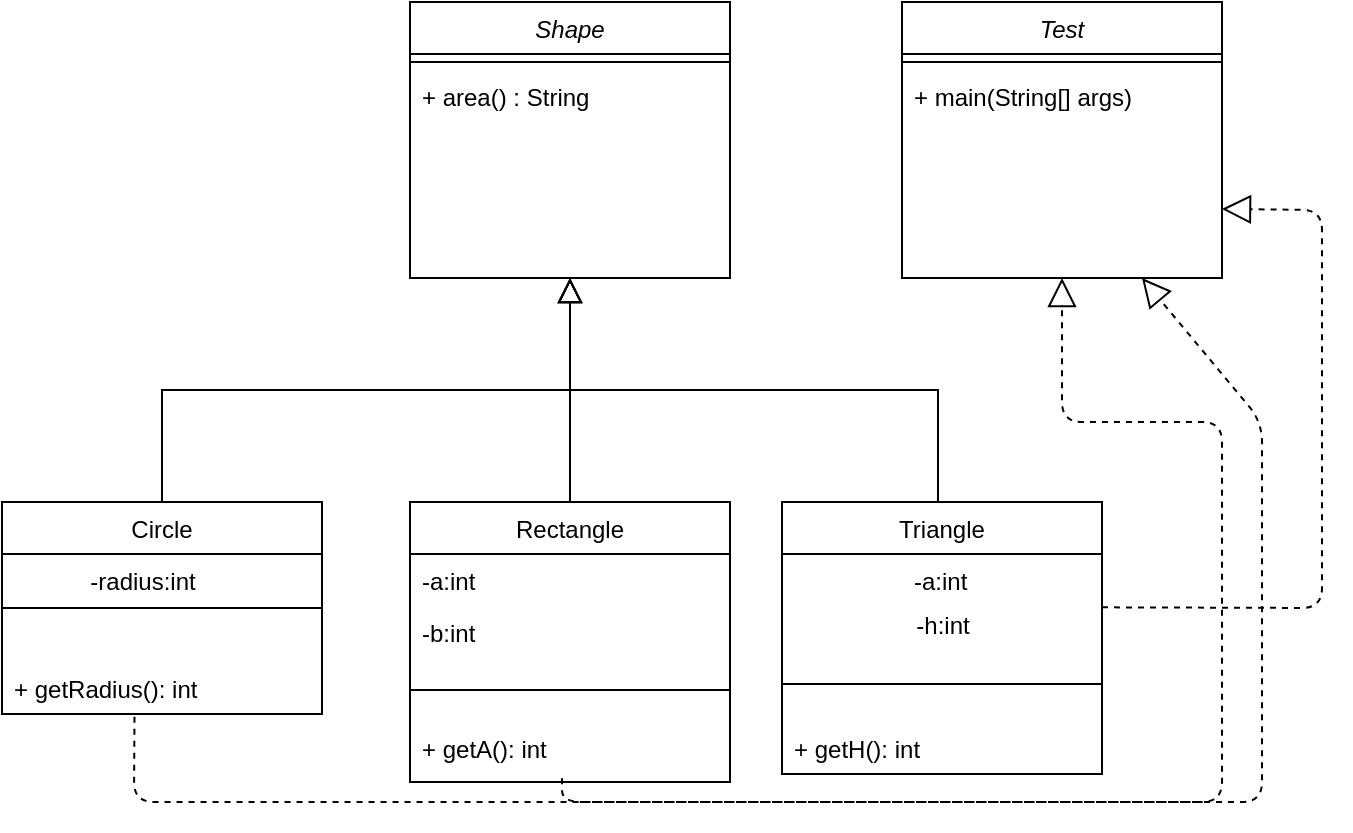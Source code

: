 <mxfile version="13.7.5" type="device"><diagram id="C5RBs43oDa-KdzZeNtuy" name="Page-1"><mxGraphModel dx="981" dy="514" grid="1" gridSize="10" guides="1" tooltips="1" connect="1" arrows="1" fold="1" page="1" pageScale="1" pageWidth="827" pageHeight="1169" math="0" shadow="0"><root><mxCell id="WIyWlLk6GJQsqaUBKTNV-0"/><mxCell id="WIyWlLk6GJQsqaUBKTNV-1" parent="WIyWlLk6GJQsqaUBKTNV-0"/><mxCell id="zkfFHV4jXpPFQw0GAbJ--12" value="" style="endArrow=block;endSize=10;endFill=0;shadow=0;strokeWidth=1;rounded=0;edgeStyle=elbowEdgeStyle;elbow=vertical;" parent="WIyWlLk6GJQsqaUBKTNV-1" source="zkfFHV4jXpPFQw0GAbJ--6" target="zkfFHV4jXpPFQw0GAbJ--0" edge="1"><mxGeometry width="160" relative="1" as="geometry"><mxPoint x="200" y="203" as="sourcePoint"/><mxPoint x="200" y="203" as="targetPoint"/></mxGeometry></mxCell><mxCell id="zkfFHV4jXpPFQw0GAbJ--16" value="" style="endArrow=block;endSize=10;endFill=0;shadow=0;strokeWidth=1;rounded=0;edgeStyle=elbowEdgeStyle;elbow=vertical;" parent="WIyWlLk6GJQsqaUBKTNV-1" source="zkfFHV4jXpPFQw0GAbJ--13" target="zkfFHV4jXpPFQw0GAbJ--0" edge="1"><mxGeometry width="160" relative="1" as="geometry"><mxPoint x="210" y="373" as="sourcePoint"/><mxPoint x="310" y="271" as="targetPoint"/></mxGeometry></mxCell><mxCell id="giRCXbWqKyAn2dq4BOI3-0" value="Triangle" style="swimlane;fontStyle=0;align=center;verticalAlign=top;childLayout=stackLayout;horizontal=1;startSize=26;horizontalStack=0;resizeParent=1;resizeLast=0;collapsible=1;marginBottom=0;rounded=0;shadow=0;strokeWidth=1;" parent="WIyWlLk6GJQsqaUBKTNV-1" vertex="1"><mxGeometry x="520" y="360" width="160" height="136" as="geometry"><mxRectangle x="340" y="380" width="170" height="26" as="alternateBounds"/></mxGeometry></mxCell><mxCell id="y4rgEi3k7GaefnhLiOfi-30" value="                  -a:int" style="text;align=left;verticalAlign=top;spacingLeft=4;spacingRight=4;overflow=hidden;rotatable=0;points=[[0,0.5],[1,0.5]];portConstraint=eastwest;" vertex="1" parent="giRCXbWqKyAn2dq4BOI3-0"><mxGeometry y="26" width="160" height="26" as="geometry"/></mxCell><mxCell id="y4rgEi3k7GaefnhLiOfi-9" value="-h:int" style="text;html=1;align=center;verticalAlign=middle;resizable=0;points=[];autosize=1;" vertex="1" parent="giRCXbWqKyAn2dq4BOI3-0"><mxGeometry y="52" width="160" height="20" as="geometry"/></mxCell><mxCell id="giRCXbWqKyAn2dq4BOI3-2" value="" style="line;html=1;strokeWidth=1;align=left;verticalAlign=middle;spacingTop=-1;spacingLeft=3;spacingRight=3;rotatable=0;labelPosition=right;points=[];portConstraint=eastwest;" parent="giRCXbWqKyAn2dq4BOI3-0" vertex="1"><mxGeometry y="72" width="160" height="38" as="geometry"/></mxCell><mxCell id="y4rgEi3k7GaefnhLiOfi-17" value="+ getH(): int" style="text;align=left;verticalAlign=top;spacingLeft=4;spacingRight=4;overflow=hidden;rotatable=0;points=[[0,0.5],[1,0.5]];portConstraint=eastwest;" vertex="1" parent="giRCXbWqKyAn2dq4BOI3-0"><mxGeometry y="110" width="160" height="26" as="geometry"/></mxCell><mxCell id="zkfFHV4jXpPFQw0GAbJ--0" value="Shape" style="swimlane;fontStyle=2;align=center;verticalAlign=top;childLayout=stackLayout;horizontal=1;startSize=26;horizontalStack=0;resizeParent=1;resizeLast=0;collapsible=1;marginBottom=0;rounded=0;shadow=0;strokeWidth=1;" parent="WIyWlLk6GJQsqaUBKTNV-1" vertex="1"><mxGeometry x="334" y="110" width="160" height="138" as="geometry"><mxRectangle x="230" y="140" width="160" height="26" as="alternateBounds"/></mxGeometry></mxCell><mxCell id="zkfFHV4jXpPFQw0GAbJ--4" value="" style="line;html=1;strokeWidth=1;align=left;verticalAlign=middle;spacingTop=-1;spacingLeft=3;spacingRight=3;rotatable=0;labelPosition=right;points=[];portConstraint=eastwest;" parent="zkfFHV4jXpPFQw0GAbJ--0" vertex="1"><mxGeometry y="26" width="160" height="8" as="geometry"/></mxCell><mxCell id="zkfFHV4jXpPFQw0GAbJ--5" value="+ area() : String" style="text;align=left;verticalAlign=top;spacingLeft=4;spacingRight=4;overflow=hidden;rotatable=0;points=[[0,0.5],[1,0.5]];portConstraint=eastwest;" parent="zkfFHV4jXpPFQw0GAbJ--0" vertex="1"><mxGeometry y="34" width="160" height="26" as="geometry"/></mxCell><mxCell id="giRCXbWqKyAn2dq4BOI3-4" value="" style="endArrow=block;endSize=10;endFill=0;shadow=0;strokeWidth=1;rounded=0;edgeStyle=elbowEdgeStyle;elbow=vertical;entryX=0.5;entryY=1;entryDx=0;entryDy=0;" parent="WIyWlLk6GJQsqaUBKTNV-1" target="zkfFHV4jXpPFQw0GAbJ--0" edge="1"><mxGeometry width="160" relative="1" as="geometry"><mxPoint x="598" y="360" as="sourcePoint"/><mxPoint x="602" y="248" as="targetPoint"/></mxGeometry></mxCell><mxCell id="y4rgEi3k7GaefnhLiOfi-7" value="-radius:int" style="text;html=1;align=center;verticalAlign=middle;resizable=0;points=[];autosize=1;" vertex="1" parent="WIyWlLk6GJQsqaUBKTNV-1"><mxGeometry x="165" y="390" width="70" height="20" as="geometry"/></mxCell><mxCell id="zkfFHV4jXpPFQw0GAbJ--6" value="Circle" style="swimlane;fontStyle=0;align=center;verticalAlign=top;childLayout=stackLayout;horizontal=1;startSize=26;horizontalStack=0;resizeParent=1;resizeLast=0;collapsible=1;marginBottom=0;rounded=0;shadow=0;strokeWidth=1;" parent="WIyWlLk6GJQsqaUBKTNV-1" vertex="1"><mxGeometry x="130" y="360" width="160" height="106" as="geometry"><mxRectangle x="130" y="380" width="160" height="26" as="alternateBounds"/></mxGeometry></mxCell><mxCell id="zkfFHV4jXpPFQw0GAbJ--9" value="" style="line;html=1;strokeWidth=1;align=left;verticalAlign=middle;spacingTop=-1;spacingLeft=3;spacingRight=3;rotatable=0;labelPosition=right;points=[];portConstraint=eastwest;" parent="zkfFHV4jXpPFQw0GAbJ--6" vertex="1"><mxGeometry y="26" width="160" height="54" as="geometry"/></mxCell><mxCell id="y4rgEi3k7GaefnhLiOfi-14" value="+ getRadius(): int" style="text;align=left;verticalAlign=top;spacingLeft=4;spacingRight=4;overflow=hidden;rotatable=0;points=[[0,0.5],[1,0.5]];portConstraint=eastwest;" vertex="1" parent="zkfFHV4jXpPFQw0GAbJ--6"><mxGeometry y="80" width="160" height="26" as="geometry"/></mxCell><mxCell id="y4rgEi3k7GaefnhLiOfi-18" value="Test" style="swimlane;fontStyle=2;align=center;verticalAlign=top;childLayout=stackLayout;horizontal=1;startSize=26;horizontalStack=0;resizeParent=1;resizeLast=0;collapsible=1;marginBottom=0;rounded=0;shadow=0;strokeWidth=1;" vertex="1" parent="WIyWlLk6GJQsqaUBKTNV-1"><mxGeometry x="580" y="110" width="160" height="138" as="geometry"><mxRectangle x="230" y="140" width="160" height="26" as="alternateBounds"/></mxGeometry></mxCell><mxCell id="y4rgEi3k7GaefnhLiOfi-20" value="" style="line;html=1;strokeWidth=1;align=left;verticalAlign=middle;spacingTop=-1;spacingLeft=3;spacingRight=3;rotatable=0;labelPosition=right;points=[];portConstraint=eastwest;" vertex="1" parent="y4rgEi3k7GaefnhLiOfi-18"><mxGeometry y="26" width="160" height="8" as="geometry"/></mxCell><mxCell id="y4rgEi3k7GaefnhLiOfi-23" value="+ main(String[] args)" style="text;align=left;verticalAlign=top;spacingLeft=4;spacingRight=4;overflow=hidden;rotatable=0;points=[[0,0.5],[1,0.5]];portConstraint=eastwest;labelBackgroundColor=none;" vertex="1" parent="y4rgEi3k7GaefnhLiOfi-18"><mxGeometry y="34" width="160" height="26" as="geometry"/></mxCell><mxCell id="y4rgEi3k7GaefnhLiOfi-24" value="" style="endArrow=block;dashed=1;endFill=0;endSize=12;html=1;fontColor=none;entryX=1;entryY=0.75;entryDx=0;entryDy=0;" edge="1" parent="WIyWlLk6GJQsqaUBKTNV-1" target="y4rgEi3k7GaefnhLiOfi-18"><mxGeometry width="160" relative="1" as="geometry"><mxPoint x="680" y="412.66" as="sourcePoint"/><mxPoint x="840" y="412.66" as="targetPoint"/><Array as="points"><mxPoint x="790" y="413"/><mxPoint x="790" y="320"/><mxPoint x="790" y="214"/></Array></mxGeometry></mxCell><mxCell id="y4rgEi3k7GaefnhLiOfi-25" value="" style="endArrow=block;dashed=1;endFill=0;endSize=12;html=1;fontColor=none;entryX=0.75;entryY=1;entryDx=0;entryDy=0;exitX=0.475;exitY=1.08;exitDx=0;exitDy=0;exitPerimeter=0;" edge="1" parent="WIyWlLk6GJQsqaUBKTNV-1" source="y4rgEi3k7GaefnhLiOfi-16" target="y4rgEi3k7GaefnhLiOfi-18"><mxGeometry width="160" relative="1" as="geometry"><mxPoint x="717" y="474.66" as="sourcePoint"/><mxPoint x="697" y="310.0" as="targetPoint"/><Array as="points"><mxPoint x="410" y="510"/><mxPoint x="760" y="510"/><mxPoint x="760" y="382"/><mxPoint x="760" y="320"/></Array></mxGeometry></mxCell><mxCell id="y4rgEi3k7GaefnhLiOfi-26" value="" style="endArrow=block;dashed=1;endFill=0;endSize=12;html=1;fontColor=none;entryX=0.5;entryY=1;entryDx=0;entryDy=0;exitX=0.414;exitY=1.053;exitDx=0;exitDy=0;exitPerimeter=0;" edge="1" parent="WIyWlLk6GJQsqaUBKTNV-1" source="y4rgEi3k7GaefnhLiOfi-14"><mxGeometry width="160" relative="1" as="geometry"><mxPoint x="410" y="468.08" as="sourcePoint"/><mxPoint x="660" y="248.0" as="targetPoint"/><Array as="points"><mxPoint x="196" y="510"/><mxPoint x="510" y="510"/><mxPoint x="740" y="510"/><mxPoint x="740" y="390"/><mxPoint x="740" y="320"/><mxPoint x="660" y="320"/></Array></mxGeometry></mxCell><mxCell id="zkfFHV4jXpPFQw0GAbJ--13" value="Rectangle" style="swimlane;fontStyle=0;align=center;verticalAlign=top;childLayout=stackLayout;horizontal=1;startSize=26;horizontalStack=0;resizeParent=1;resizeLast=0;collapsible=1;marginBottom=0;rounded=0;shadow=0;strokeWidth=1;" parent="WIyWlLk6GJQsqaUBKTNV-1" vertex="1"><mxGeometry x="334" y="360" width="160" height="140" as="geometry"><mxRectangle x="340" y="380" width="170" height="26" as="alternateBounds"/></mxGeometry></mxCell><mxCell id="y4rgEi3k7GaefnhLiOfi-27" value="-a:int" style="text;align=left;verticalAlign=top;spacingLeft=4;spacingRight=4;overflow=hidden;rotatable=0;points=[[0,0.5],[1,0.5]];portConstraint=eastwest;" vertex="1" parent="zkfFHV4jXpPFQw0GAbJ--13"><mxGeometry y="26" width="160" height="26" as="geometry"/></mxCell><mxCell id="y4rgEi3k7GaefnhLiOfi-29" value="-b:int" style="text;align=left;verticalAlign=top;spacingLeft=4;spacingRight=4;overflow=hidden;rotatable=0;points=[[0,0.5],[1,0.5]];portConstraint=eastwest;" vertex="1" parent="zkfFHV4jXpPFQw0GAbJ--13"><mxGeometry y="52" width="160" height="26" as="geometry"/></mxCell><mxCell id="zkfFHV4jXpPFQw0GAbJ--15" value="" style="line;html=1;strokeWidth=1;align=left;verticalAlign=middle;spacingTop=-1;spacingLeft=3;spacingRight=3;rotatable=0;labelPosition=right;points=[];portConstraint=eastwest;" parent="zkfFHV4jXpPFQw0GAbJ--13" vertex="1"><mxGeometry y="78" width="160" height="32" as="geometry"/></mxCell><mxCell id="y4rgEi3k7GaefnhLiOfi-16" value="+ getA(): int" style="text;align=left;verticalAlign=top;spacingLeft=4;spacingRight=4;overflow=hidden;rotatable=0;points=[[0,0.5],[1,0.5]];portConstraint=eastwest;" vertex="1" parent="zkfFHV4jXpPFQw0GAbJ--13"><mxGeometry y="110" width="160" height="26" as="geometry"/></mxCell></root></mxGraphModel></diagram></mxfile>